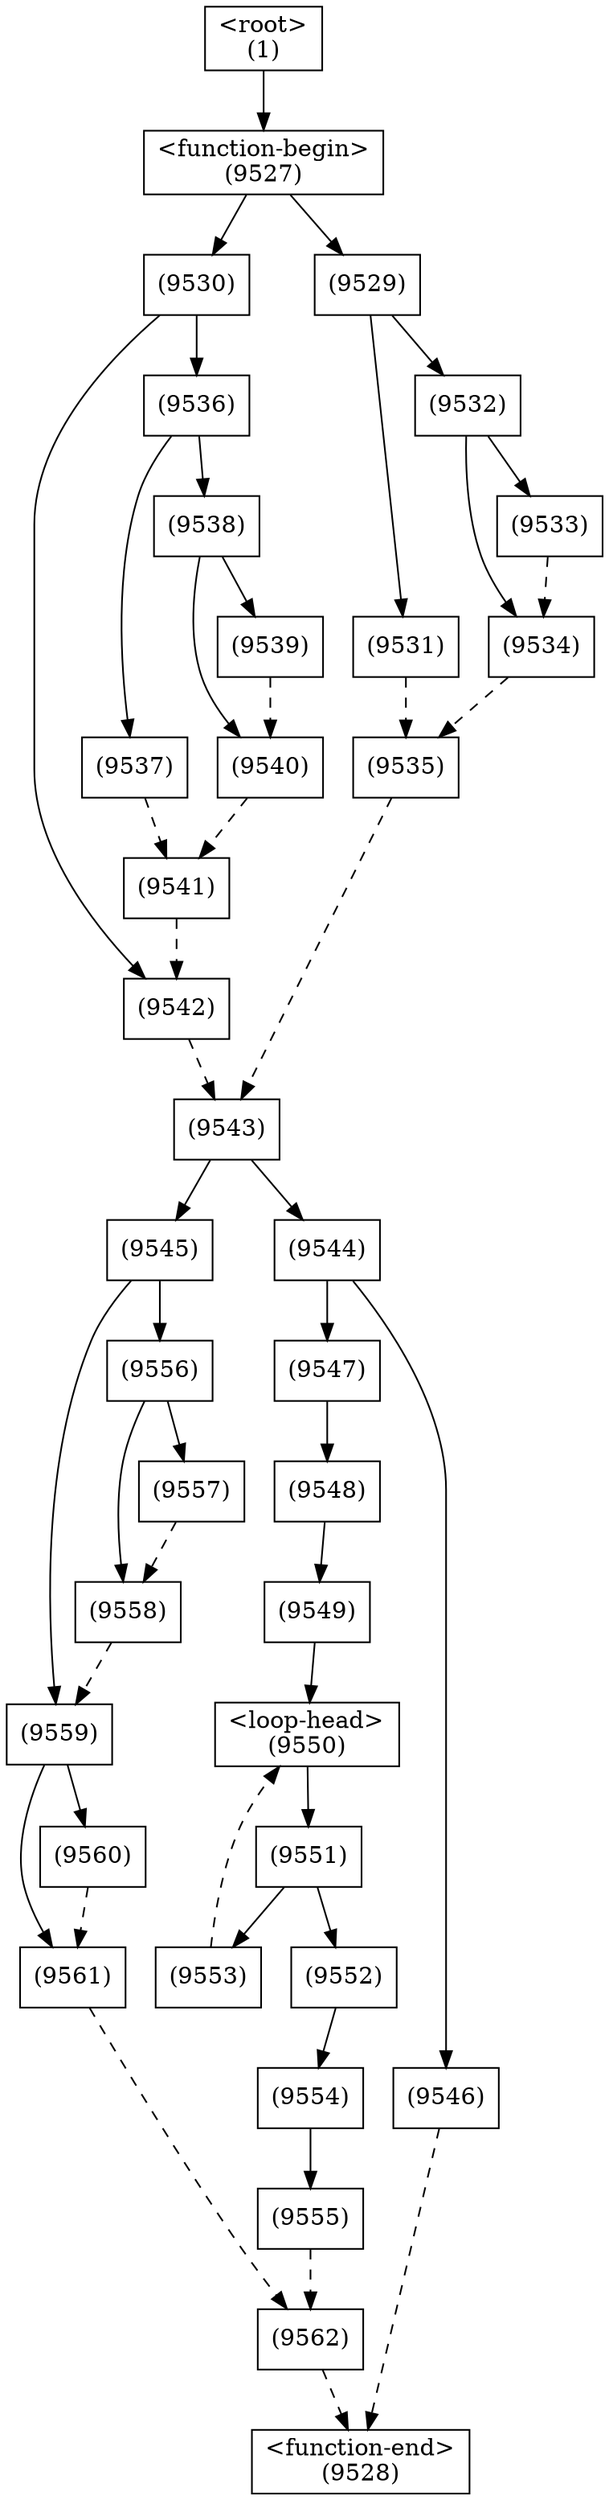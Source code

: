 digraph graphname {
n9562 [shape=box,label="(9562)"];
n9561 -> n9562[style="dashed"];
n9555 -> n9562[style="dashed"];
n9561 [shape=box,label="(9561)"];
n9560 -> n9561[style="dashed"];
n9559 -> n9561[style="solid"];
n9560 [shape=box,label="(9560)"];
n9559 -> n9560[style="solid"];
n9559 [shape=box,label="(9559)"];
n9558 -> n9559[style="dashed"];
n9545 -> n9559[style="solid"];
n9558 [shape=box,label="(9558)"];
n9557 -> n9558[style="dashed"];
n9556 -> n9558[style="solid"];
n9557 [shape=box,label="(9557)"];
n9556 -> n9557[style="solid"];
n9556 [shape=box,label="(9556)"];
n9545 -> n9556[style="solid"];
n9555 [shape=box,label="(9555)"];
n9554 -> n9555[style="solid"];
n9554 [shape=box,label="(9554)"];
n9552 -> n9554[style="solid"];
n9553 [shape=box,label="(9553)"];
n9551 -> n9553[style="solid"];
n9552 [shape=box,label="(9552)"];
n9551 -> n9552[style="solid"];
n9551 [shape=box,label="(9551)"];
n9550 -> n9551[style="solid"];
n9550 [shape=box,label="<loop-head>
(9550)"];
n9553 -> n9550[style="dashed"];
n9549 -> n9550[style="solid"];
n9549 [shape=box,label="(9549)"];
n9548 -> n9549[style="solid"];
n9548 [shape=box,label="(9548)"];
n9547 -> n9548[style="solid"];
n9547 [shape=box,label="(9547)"];
n9544 -> n9547[style="solid"];
n9546 [shape=box,label="(9546)"];
n9544 -> n9546[style="solid"];
n9545 [shape=box,label="(9545)"];
n9543 -> n9545[style="solid"];
n9544 [shape=box,label="(9544)"];
n9543 -> n9544[style="solid"];
n9543 [shape=box,label="(9543)"];
n9542 -> n9543[style="dashed"];
n9535 -> n9543[style="dashed"];
n9542 [shape=box,label="(9542)"];
n9541 -> n9542[style="dashed"];
n9530 -> n9542[style="solid"];
n9541 [shape=box,label="(9541)"];
n9540 -> n9541[style="dashed"];
n9537 -> n9541[style="dashed"];
n9540 [shape=box,label="(9540)"];
n9539 -> n9540[style="dashed"];
n9538 -> n9540[style="solid"];
n9539 [shape=box,label="(9539)"];
n9538 -> n9539[style="solid"];
n9538 [shape=box,label="(9538)"];
n9536 -> n9538[style="solid"];
n9537 [shape=box,label="(9537)"];
n9536 -> n9537[style="solid"];
n9536 [shape=box,label="(9536)"];
n9530 -> n9536[style="solid"];
n9535 [shape=box,label="(9535)"];
n9534 -> n9535[style="dashed"];
n9531 -> n9535[style="dashed"];
n9534 [shape=box,label="(9534)"];
n9533 -> n9534[style="dashed"];
n9532 -> n9534[style="solid"];
n9533 [shape=box,label="(9533)"];
n9532 -> n9533[style="solid"];
n9532 [shape=box,label="(9532)"];
n9529 -> n9532[style="solid"];
n9531 [shape=box,label="(9531)"];
n9529 -> n9531[style="solid"];
n9530 [shape=box,label="(9530)"];
n9527 -> n9530[style="solid"];
n9529 [shape=box,label="(9529)"];
n9527 -> n9529[style="solid"];
n9528 [shape=box,label="<function-end>
(9528)"];
n9562 -> n9528[style="dashed"];
n9546 -> n9528[style="dashed"];
n9527 [shape=box,label="<function-begin>
(9527)"];
n1 -> n9527[style="solid"];
n1 [shape=box,label="<root>
(1)"];
}
